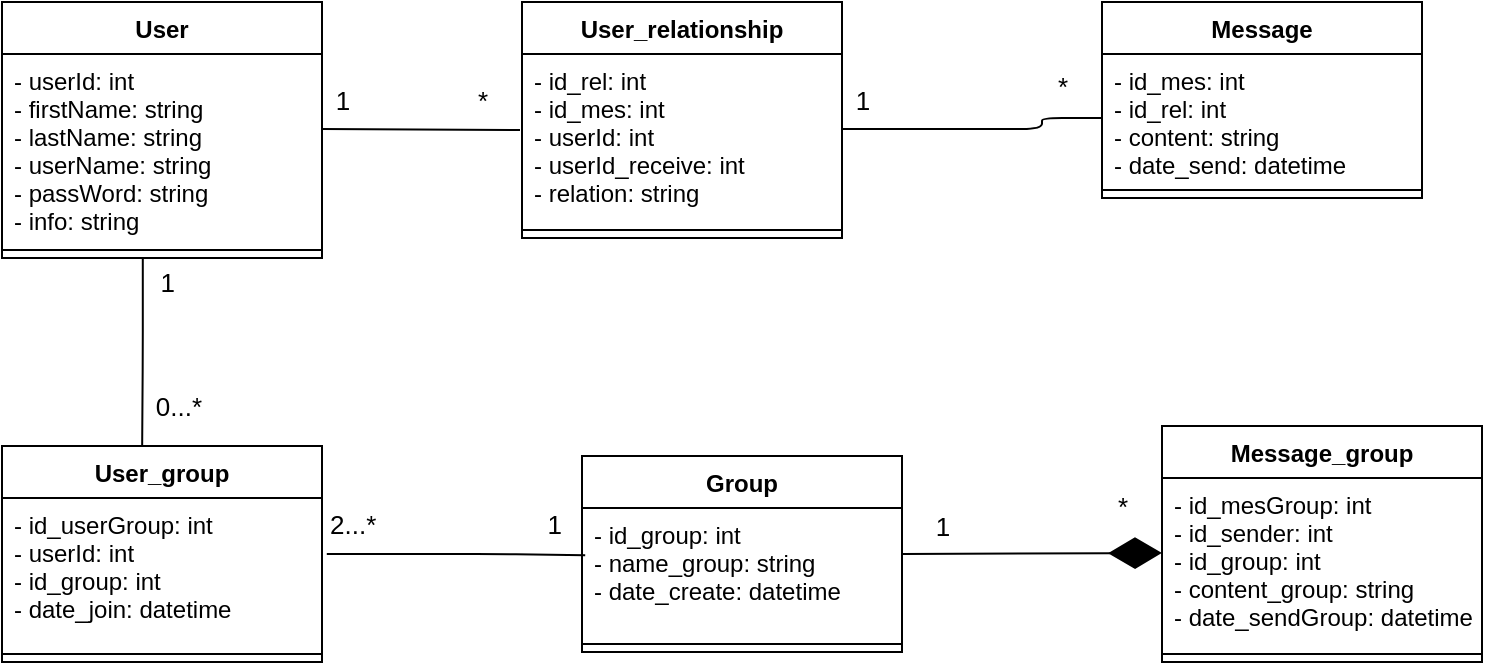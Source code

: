 <mxfile version="15.3.1" type="google"><diagram id="C5RBs43oDa-KdzZeNtuy" name="Page-1"><mxGraphModel dx="819" dy="436" grid="1" gridSize="10" guides="1" tooltips="1" connect="1" arrows="1" fold="1" page="1" pageScale="1" pageWidth="827" pageHeight="1169" math="0" shadow="0"><root><mxCell id="WIyWlLk6GJQsqaUBKTNV-0"/><mxCell id="WIyWlLk6GJQsqaUBKTNV-1" parent="WIyWlLk6GJQsqaUBKTNV-0"/><mxCell id="-498DJZJ0Q48nCazZS75-0" value="User" style="swimlane;fontStyle=1;align=center;verticalAlign=top;childLayout=stackLayout;horizontal=1;startSize=26;horizontalStack=0;resizeParent=1;resizeParentMax=0;resizeLast=0;collapsible=1;marginBottom=0;" parent="WIyWlLk6GJQsqaUBKTNV-1" vertex="1"><mxGeometry x="10" y="198" width="160" height="128" as="geometry"/></mxCell><mxCell id="-498DJZJ0Q48nCazZS75-1" value="- userId: int&#10;- firstName: string&#10;- lastName: string&#10;- userName: string&#10;- passWord: string&#10;- info: string" style="text;strokeColor=none;fillColor=none;align=left;verticalAlign=top;spacingLeft=4;spacingRight=4;overflow=hidden;rotatable=0;points=[[0,0.5],[1,0.5]];portConstraint=eastwest;" parent="-498DJZJ0Q48nCazZS75-0" vertex="1"><mxGeometry y="26" width="160" height="94" as="geometry"/></mxCell><mxCell id="-498DJZJ0Q48nCazZS75-2" value="" style="line;strokeWidth=1;fillColor=none;align=left;verticalAlign=middle;spacingTop=-1;spacingLeft=3;spacingRight=3;rotatable=0;labelPosition=right;points=[];portConstraint=eastwest;" parent="-498DJZJ0Q48nCazZS75-0" vertex="1"><mxGeometry y="120" width="160" height="8" as="geometry"/></mxCell><mxCell id="-498DJZJ0Q48nCazZS75-4" value="User_relationship" style="swimlane;fontStyle=1;align=center;verticalAlign=top;childLayout=stackLayout;horizontal=1;startSize=26;horizontalStack=0;resizeParent=1;resizeParentMax=0;resizeLast=0;collapsible=1;marginBottom=0;" parent="WIyWlLk6GJQsqaUBKTNV-1" vertex="1"><mxGeometry x="270" y="198" width="160" height="118" as="geometry"/></mxCell><mxCell id="-498DJZJ0Q48nCazZS75-5" value="- id_rel: int&#10;- id_mes: int&#10;- userId: int&#10;- userId_receive: int&#10;- relation: string" style="text;strokeColor=none;fillColor=none;align=left;verticalAlign=top;spacingLeft=4;spacingRight=4;overflow=hidden;rotatable=0;points=[[0,0.5],[1,0.5]];portConstraint=eastwest;" parent="-498DJZJ0Q48nCazZS75-4" vertex="1"><mxGeometry y="26" width="160" height="84" as="geometry"/></mxCell><mxCell id="-498DJZJ0Q48nCazZS75-6" value="" style="line;strokeWidth=1;fillColor=none;align=left;verticalAlign=middle;spacingTop=-1;spacingLeft=3;spacingRight=3;rotatable=0;labelPosition=right;points=[];portConstraint=eastwest;" parent="-498DJZJ0Q48nCazZS75-4" vertex="1"><mxGeometry y="110" width="160" height="8" as="geometry"/></mxCell><mxCell id="-498DJZJ0Q48nCazZS75-8" value="Message" style="swimlane;fontStyle=1;align=center;verticalAlign=top;childLayout=stackLayout;horizontal=1;startSize=26;horizontalStack=0;resizeParent=1;resizeParentMax=0;resizeLast=0;collapsible=1;marginBottom=0;" parent="WIyWlLk6GJQsqaUBKTNV-1" vertex="1"><mxGeometry x="560" y="198" width="160" height="98" as="geometry"/></mxCell><mxCell id="-498DJZJ0Q48nCazZS75-9" value="- id_mes: int&#10;- id_rel: int&#10;- content: string&#10;- date_send: datetime" style="text;strokeColor=none;fillColor=none;align=left;verticalAlign=top;spacingLeft=4;spacingRight=4;overflow=hidden;rotatable=0;points=[[0,0.5],[1,0.5]];portConstraint=eastwest;" parent="-498DJZJ0Q48nCazZS75-8" vertex="1"><mxGeometry y="26" width="160" height="64" as="geometry"/></mxCell><mxCell id="-498DJZJ0Q48nCazZS75-10" value="" style="line;strokeWidth=1;fillColor=none;align=left;verticalAlign=middle;spacingTop=-1;spacingLeft=3;spacingRight=3;rotatable=0;labelPosition=right;points=[];portConstraint=eastwest;" parent="-498DJZJ0Q48nCazZS75-8" vertex="1"><mxGeometry y="90" width="160" height="8" as="geometry"/></mxCell><mxCell id="XKlef48UIab44RdRT6te-0" value="Message_group" style="swimlane;fontStyle=1;align=center;verticalAlign=top;childLayout=stackLayout;horizontal=1;startSize=26;horizontalStack=0;resizeParent=1;resizeParentMax=0;resizeLast=0;collapsible=1;marginBottom=0;" vertex="1" parent="WIyWlLk6GJQsqaUBKTNV-1"><mxGeometry x="590" y="410" width="160" height="118" as="geometry"/></mxCell><mxCell id="XKlef48UIab44RdRT6te-27" value="- id_mesGroup: int&#10;- id_sender: int&#10;- id_group: int&#10;- content_group: string&#10;- date_sendGroup: datetime" style="text;strokeColor=none;fillColor=none;align=left;verticalAlign=top;spacingLeft=4;spacingRight=4;overflow=hidden;rotatable=0;points=[[0,0.5],[1,0.5]];portConstraint=eastwest;" vertex="1" parent="XKlef48UIab44RdRT6te-0"><mxGeometry y="26" width="160" height="84" as="geometry"/></mxCell><mxCell id="XKlef48UIab44RdRT6te-2" value="" style="line;strokeWidth=1;fillColor=none;align=left;verticalAlign=middle;spacingTop=-1;spacingLeft=3;spacingRight=3;rotatable=0;labelPosition=right;points=[];portConstraint=eastwest;" vertex="1" parent="XKlef48UIab44RdRT6te-0"><mxGeometry y="110" width="160" height="8" as="geometry"/></mxCell><mxCell id="XKlef48UIab44RdRT6te-3" value="User_group" style="swimlane;fontStyle=1;align=center;verticalAlign=top;childLayout=stackLayout;horizontal=1;startSize=26;horizontalStack=0;resizeParent=1;resizeParentMax=0;resizeLast=0;collapsible=1;marginBottom=0;" vertex="1" parent="WIyWlLk6GJQsqaUBKTNV-1"><mxGeometry x="10" y="420" width="160" height="108" as="geometry"/></mxCell><mxCell id="XKlef48UIab44RdRT6te-4" value="- id_userGroup: int&#10;- userId: int&#10;- id_group: int&#10;- date_join: datetime" style="text;strokeColor=none;fillColor=none;align=left;verticalAlign=top;spacingLeft=4;spacingRight=4;overflow=hidden;rotatable=0;points=[[0,0.5],[1,0.5]];portConstraint=eastwest;" vertex="1" parent="XKlef48UIab44RdRT6te-3"><mxGeometry y="26" width="160" height="74" as="geometry"/></mxCell><mxCell id="XKlef48UIab44RdRT6te-5" value="" style="line;strokeWidth=1;fillColor=none;align=left;verticalAlign=middle;spacingTop=-1;spacingLeft=3;spacingRight=3;rotatable=0;labelPosition=right;points=[];portConstraint=eastwest;" vertex="1" parent="XKlef48UIab44RdRT6te-3"><mxGeometry y="100" width="160" height="8" as="geometry"/></mxCell><mxCell id="XKlef48UIab44RdRT6te-6" value="Group" style="swimlane;fontStyle=1;align=center;verticalAlign=top;childLayout=stackLayout;horizontal=1;startSize=26;horizontalStack=0;resizeParent=1;resizeParentMax=0;resizeLast=0;collapsible=1;marginBottom=0;" vertex="1" parent="WIyWlLk6GJQsqaUBKTNV-1"><mxGeometry x="300" y="425" width="160" height="98" as="geometry"/></mxCell><mxCell id="XKlef48UIab44RdRT6te-7" value="- id_group: int&#10;- name_group: string&#10;- date_create: datetime" style="text;strokeColor=none;fillColor=none;align=left;verticalAlign=top;spacingLeft=4;spacingRight=4;overflow=hidden;rotatable=0;points=[[0,0.5],[1,0.5]];portConstraint=eastwest;" vertex="1" parent="XKlef48UIab44RdRT6te-6"><mxGeometry y="26" width="160" height="64" as="geometry"/></mxCell><mxCell id="XKlef48UIab44RdRT6te-8" value="" style="line;strokeWidth=1;fillColor=none;align=left;verticalAlign=middle;spacingTop=-1;spacingLeft=3;spacingRight=3;rotatable=0;labelPosition=right;points=[];portConstraint=eastwest;" vertex="1" parent="XKlef48UIab44RdRT6te-6"><mxGeometry y="90" width="160" height="8" as="geometry"/></mxCell><mxCell id="XKlef48UIab44RdRT6te-18" value="" style="endArrow=none;html=1;edgeStyle=orthogonalEdgeStyle;entryX=0.438;entryY=0;entryDx=0;entryDy=0;entryPerimeter=0;exitX=0.44;exitY=1;exitDx=0;exitDy=0;exitPerimeter=0;" edge="1" parent="WIyWlLk6GJQsqaUBKTNV-1" source="-498DJZJ0Q48nCazZS75-2" target="XKlef48UIab44RdRT6te-3"><mxGeometry relative="1" as="geometry"><mxPoint x="90" y="330" as="sourcePoint"/><mxPoint x="230" y="370" as="targetPoint"/></mxGeometry></mxCell><mxCell id="XKlef48UIab44RdRT6te-19" value="&amp;nbsp; 1" style="edgeLabel;resizable=0;html=1;align=left;verticalAlign=bottom;fontSize=13;" connectable="0" vertex="1" parent="XKlef48UIab44RdRT6te-18"><mxGeometry x="-1" relative="1" as="geometry"><mxPoint y="22" as="offset"/></mxGeometry></mxCell><mxCell id="XKlef48UIab44RdRT6te-20" value="&lt;font style=&quot;font-size: 13px&quot;&gt;0...*&lt;/font&gt;" style="edgeLabel;resizable=0;html=1;align=right;verticalAlign=bottom;" connectable="0" vertex="1" parent="XKlef48UIab44RdRT6te-18"><mxGeometry x="1" relative="1" as="geometry"><mxPoint x="30" y="-10" as="offset"/></mxGeometry></mxCell><mxCell id="XKlef48UIab44RdRT6te-21" value="" style="endArrow=none;html=1;edgeStyle=orthogonalEdgeStyle;fontSize=13;entryX=0.01;entryY=0.37;entryDx=0;entryDy=0;entryPerimeter=0;exitX=1.015;exitY=0.378;exitDx=0;exitDy=0;exitPerimeter=0;" edge="1" parent="WIyWlLk6GJQsqaUBKTNV-1" source="XKlef48UIab44RdRT6te-4" target="XKlef48UIab44RdRT6te-7"><mxGeometry relative="1" as="geometry"><mxPoint x="220" y="473.5" as="sourcePoint"/><mxPoint x="350" y="473.5" as="targetPoint"/><Array as="points"><mxPoint x="257" y="474"/></Array></mxGeometry></mxCell><mxCell id="XKlef48UIab44RdRT6te-22" value="2...*" style="edgeLabel;resizable=0;html=1;align=left;verticalAlign=bottom;fontSize=13;" connectable="0" vertex="1" parent="XKlef48UIab44RdRT6te-21"><mxGeometry x="-1" relative="1" as="geometry"><mxPoint y="-4" as="offset"/></mxGeometry></mxCell><mxCell id="XKlef48UIab44RdRT6te-23" value="1" style="edgeLabel;resizable=0;html=1;align=right;verticalAlign=bottom;fontSize=13;" connectable="0" vertex="1" parent="XKlef48UIab44RdRT6te-21"><mxGeometry x="1" relative="1" as="geometry"><mxPoint x="-11" y="-5" as="offset"/></mxGeometry></mxCell><mxCell id="XKlef48UIab44RdRT6te-31" value="" style="endArrow=diamondThin;endFill=1;endSize=24;html=1;fontSize=13;" edge="1" parent="WIyWlLk6GJQsqaUBKTNV-1"><mxGeometry width="160" relative="1" as="geometry"><mxPoint x="460" y="474" as="sourcePoint"/><mxPoint x="590" y="473.5" as="targetPoint"/></mxGeometry></mxCell><mxCell id="XKlef48UIab44RdRT6te-32" value="1" style="text;html=1;align=center;verticalAlign=middle;resizable=0;points=[];autosize=1;strokeColor=none;fillColor=none;fontSize=13;" vertex="1" parent="WIyWlLk6GJQsqaUBKTNV-1"><mxGeometry x="470" y="450" width="20" height="20" as="geometry"/></mxCell><mxCell id="XKlef48UIab44RdRT6te-33" value="*" style="text;html=1;align=center;verticalAlign=middle;resizable=0;points=[];autosize=1;strokeColor=none;fillColor=none;fontSize=13;" vertex="1" parent="WIyWlLk6GJQsqaUBKTNV-1"><mxGeometry x="560" y="440" width="20" height="20" as="geometry"/></mxCell><mxCell id="XKlef48UIab44RdRT6te-34" value="" style="endArrow=none;html=1;edgeStyle=orthogonalEdgeStyle;fontSize=13;" edge="1" parent="WIyWlLk6GJQsqaUBKTNV-1"><mxGeometry relative="1" as="geometry"><mxPoint x="170" y="261.5" as="sourcePoint"/><mxPoint x="269" y="262" as="targetPoint"/><Array as="points"><mxPoint x="269" y="262"/></Array></mxGeometry></mxCell><mxCell id="XKlef48UIab44RdRT6te-37" value="1" style="text;html=1;align=center;verticalAlign=middle;resizable=0;points=[];autosize=1;strokeColor=none;fillColor=none;fontSize=13;" vertex="1" parent="WIyWlLk6GJQsqaUBKTNV-1"><mxGeometry x="170" y="237" width="20" height="20" as="geometry"/></mxCell><mxCell id="XKlef48UIab44RdRT6te-38" value="*" style="text;html=1;align=center;verticalAlign=middle;resizable=0;points=[];autosize=1;strokeColor=none;fillColor=none;fontSize=13;" vertex="1" parent="WIyWlLk6GJQsqaUBKTNV-1"><mxGeometry x="240" y="237" width="20" height="20" as="geometry"/></mxCell><mxCell id="XKlef48UIab44RdRT6te-39" value="" style="endArrow=none;html=1;edgeStyle=orthogonalEdgeStyle;fontSize=13;entryX=0;entryY=0.5;entryDx=0;entryDy=0;" edge="1" parent="WIyWlLk6GJQsqaUBKTNV-1" target="-498DJZJ0Q48nCazZS75-9"><mxGeometry relative="1" as="geometry"><mxPoint x="430.5" y="261.5" as="sourcePoint"/><mxPoint x="529.5" y="261.5" as="targetPoint"/><Array as="points"><mxPoint x="530" y="262"/><mxPoint x="530" y="256"/></Array></mxGeometry></mxCell><mxCell id="XKlef48UIab44RdRT6te-40" value="1" style="text;html=1;align=center;verticalAlign=middle;resizable=0;points=[];autosize=1;strokeColor=none;fillColor=none;fontSize=13;" vertex="1" parent="WIyWlLk6GJQsqaUBKTNV-1"><mxGeometry x="430" y="237" width="20" height="20" as="geometry"/></mxCell><mxCell id="XKlef48UIab44RdRT6te-41" value="*" style="text;html=1;align=center;verticalAlign=middle;resizable=0;points=[];autosize=1;strokeColor=none;fillColor=none;fontSize=13;" vertex="1" parent="WIyWlLk6GJQsqaUBKTNV-1"><mxGeometry x="530" y="230" width="20" height="20" as="geometry"/></mxCell></root></mxGraphModel></diagram></mxfile>
